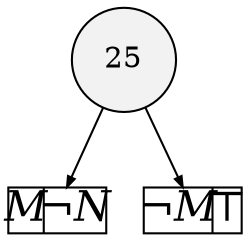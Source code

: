 
digraph sdd {

overlap=false

{rank=same; n72027 }

n72027 [label= "25",style=filled,fillcolor=gray95,shape=circle,height=.25,width=.25]; 
n72027e0
      [label= "<L>M|<R>&not;N",
      shape=record,
      fontsize=20,
      fontname="Times-Italic",
      fillcolor=white,
      style=filled,
      fixedsize=true,
      height=.30, 
      width=.65];

n72027->n72027e0 [arrowsize=.50];
n72027e1
      [label= "<L>&not;M|<R>&#8868;",
      shape=record,
      fontsize=20,
      fontname="Times-Italic",
      fillcolor=white,
      style=filled,
      fixedsize=true,
      height=.30, 
      width=.65];

n72027->n72027e1 [arrowsize=.50];


}
